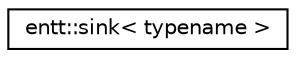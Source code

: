digraph "Graphical Class Hierarchy"
{
 // LATEX_PDF_SIZE
  edge [fontname="Helvetica",fontsize="10",labelfontname="Helvetica",labelfontsize="10"];
  node [fontname="Helvetica",fontsize="10",shape=record];
  rankdir="LR";
  Node0 [label="entt::sink\< typename \>",height=0.2,width=0.4,color="black", fillcolor="white", style="filled",URL="$classentt_1_1sink.html",tooltip="Sink class."];
}
